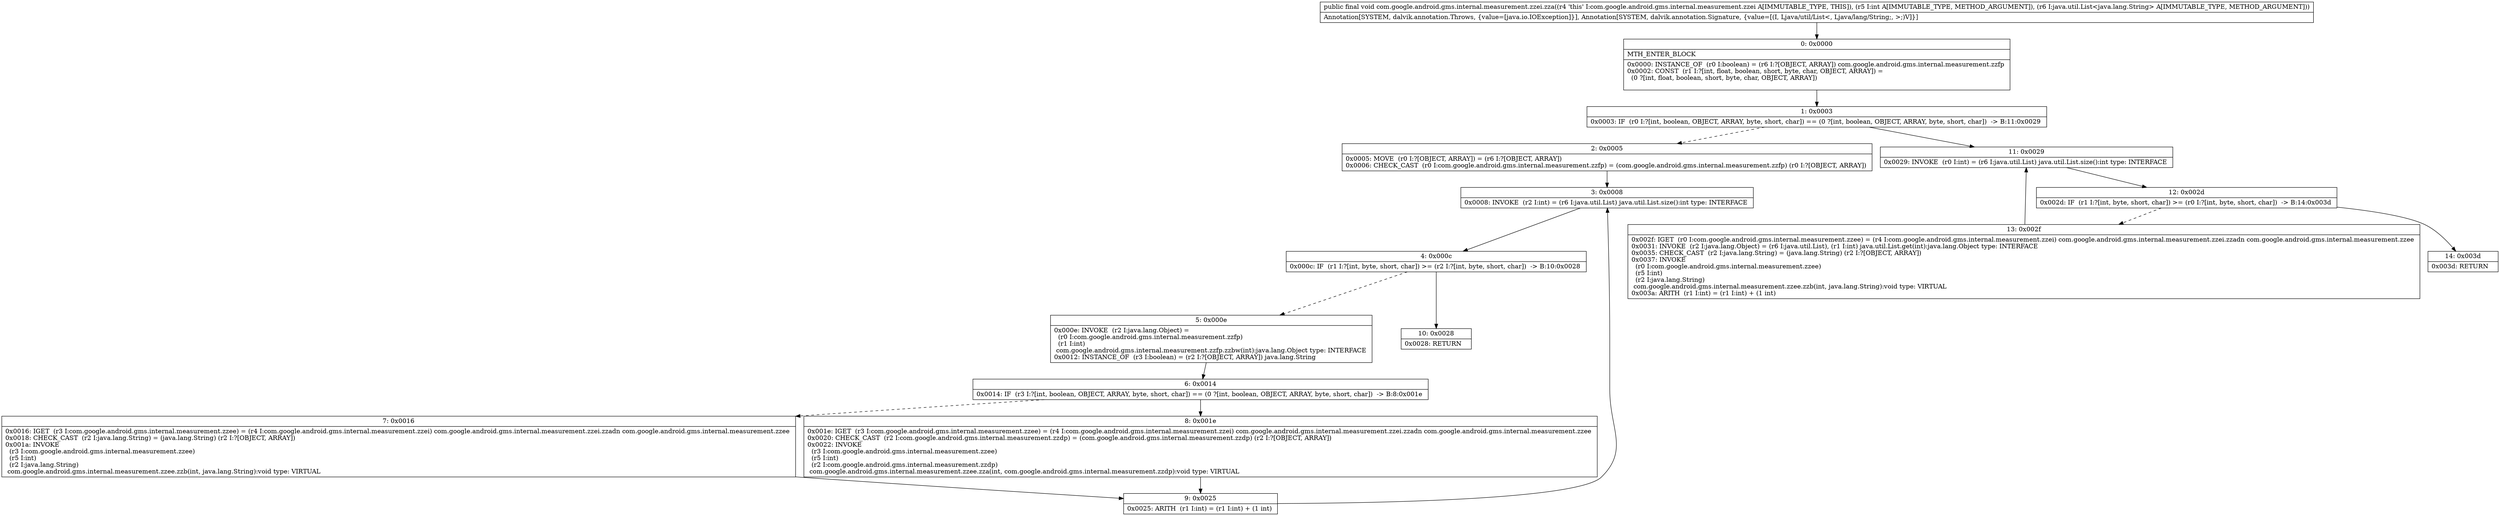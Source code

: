 digraph "CFG forcom.google.android.gms.internal.measurement.zzei.zza(ILjava\/util\/List;)V" {
Node_0 [shape=record,label="{0\:\ 0x0000|MTH_ENTER_BLOCK\l|0x0000: INSTANCE_OF  (r0 I:boolean) = (r6 I:?[OBJECT, ARRAY]) com.google.android.gms.internal.measurement.zzfp \l0x0002: CONST  (r1 I:?[int, float, boolean, short, byte, char, OBJECT, ARRAY]) = \l  (0 ?[int, float, boolean, short, byte, char, OBJECT, ARRAY])\l \l}"];
Node_1 [shape=record,label="{1\:\ 0x0003|0x0003: IF  (r0 I:?[int, boolean, OBJECT, ARRAY, byte, short, char]) == (0 ?[int, boolean, OBJECT, ARRAY, byte, short, char])  \-\> B:11:0x0029 \l}"];
Node_2 [shape=record,label="{2\:\ 0x0005|0x0005: MOVE  (r0 I:?[OBJECT, ARRAY]) = (r6 I:?[OBJECT, ARRAY]) \l0x0006: CHECK_CAST  (r0 I:com.google.android.gms.internal.measurement.zzfp) = (com.google.android.gms.internal.measurement.zzfp) (r0 I:?[OBJECT, ARRAY]) \l}"];
Node_3 [shape=record,label="{3\:\ 0x0008|0x0008: INVOKE  (r2 I:int) = (r6 I:java.util.List) java.util.List.size():int type: INTERFACE \l}"];
Node_4 [shape=record,label="{4\:\ 0x000c|0x000c: IF  (r1 I:?[int, byte, short, char]) \>= (r2 I:?[int, byte, short, char])  \-\> B:10:0x0028 \l}"];
Node_5 [shape=record,label="{5\:\ 0x000e|0x000e: INVOKE  (r2 I:java.lang.Object) = \l  (r0 I:com.google.android.gms.internal.measurement.zzfp)\l  (r1 I:int)\l com.google.android.gms.internal.measurement.zzfp.zzbw(int):java.lang.Object type: INTERFACE \l0x0012: INSTANCE_OF  (r3 I:boolean) = (r2 I:?[OBJECT, ARRAY]) java.lang.String \l}"];
Node_6 [shape=record,label="{6\:\ 0x0014|0x0014: IF  (r3 I:?[int, boolean, OBJECT, ARRAY, byte, short, char]) == (0 ?[int, boolean, OBJECT, ARRAY, byte, short, char])  \-\> B:8:0x001e \l}"];
Node_7 [shape=record,label="{7\:\ 0x0016|0x0016: IGET  (r3 I:com.google.android.gms.internal.measurement.zzee) = (r4 I:com.google.android.gms.internal.measurement.zzei) com.google.android.gms.internal.measurement.zzei.zzadn com.google.android.gms.internal.measurement.zzee \l0x0018: CHECK_CAST  (r2 I:java.lang.String) = (java.lang.String) (r2 I:?[OBJECT, ARRAY]) \l0x001a: INVOKE  \l  (r3 I:com.google.android.gms.internal.measurement.zzee)\l  (r5 I:int)\l  (r2 I:java.lang.String)\l com.google.android.gms.internal.measurement.zzee.zzb(int, java.lang.String):void type: VIRTUAL \l}"];
Node_8 [shape=record,label="{8\:\ 0x001e|0x001e: IGET  (r3 I:com.google.android.gms.internal.measurement.zzee) = (r4 I:com.google.android.gms.internal.measurement.zzei) com.google.android.gms.internal.measurement.zzei.zzadn com.google.android.gms.internal.measurement.zzee \l0x0020: CHECK_CAST  (r2 I:com.google.android.gms.internal.measurement.zzdp) = (com.google.android.gms.internal.measurement.zzdp) (r2 I:?[OBJECT, ARRAY]) \l0x0022: INVOKE  \l  (r3 I:com.google.android.gms.internal.measurement.zzee)\l  (r5 I:int)\l  (r2 I:com.google.android.gms.internal.measurement.zzdp)\l com.google.android.gms.internal.measurement.zzee.zza(int, com.google.android.gms.internal.measurement.zzdp):void type: VIRTUAL \l}"];
Node_9 [shape=record,label="{9\:\ 0x0025|0x0025: ARITH  (r1 I:int) = (r1 I:int) + (1 int) \l}"];
Node_10 [shape=record,label="{10\:\ 0x0028|0x0028: RETURN   \l}"];
Node_11 [shape=record,label="{11\:\ 0x0029|0x0029: INVOKE  (r0 I:int) = (r6 I:java.util.List) java.util.List.size():int type: INTERFACE \l}"];
Node_12 [shape=record,label="{12\:\ 0x002d|0x002d: IF  (r1 I:?[int, byte, short, char]) \>= (r0 I:?[int, byte, short, char])  \-\> B:14:0x003d \l}"];
Node_13 [shape=record,label="{13\:\ 0x002f|0x002f: IGET  (r0 I:com.google.android.gms.internal.measurement.zzee) = (r4 I:com.google.android.gms.internal.measurement.zzei) com.google.android.gms.internal.measurement.zzei.zzadn com.google.android.gms.internal.measurement.zzee \l0x0031: INVOKE  (r2 I:java.lang.Object) = (r6 I:java.util.List), (r1 I:int) java.util.List.get(int):java.lang.Object type: INTERFACE \l0x0035: CHECK_CAST  (r2 I:java.lang.String) = (java.lang.String) (r2 I:?[OBJECT, ARRAY]) \l0x0037: INVOKE  \l  (r0 I:com.google.android.gms.internal.measurement.zzee)\l  (r5 I:int)\l  (r2 I:java.lang.String)\l com.google.android.gms.internal.measurement.zzee.zzb(int, java.lang.String):void type: VIRTUAL \l0x003a: ARITH  (r1 I:int) = (r1 I:int) + (1 int) \l}"];
Node_14 [shape=record,label="{14\:\ 0x003d|0x003d: RETURN   \l}"];
MethodNode[shape=record,label="{public final void com.google.android.gms.internal.measurement.zzei.zza((r4 'this' I:com.google.android.gms.internal.measurement.zzei A[IMMUTABLE_TYPE, THIS]), (r5 I:int A[IMMUTABLE_TYPE, METHOD_ARGUMENT]), (r6 I:java.util.List\<java.lang.String\> A[IMMUTABLE_TYPE, METHOD_ARGUMENT]))  | Annotation[SYSTEM, dalvik.annotation.Throws, \{value=[java.io.IOException]\}], Annotation[SYSTEM, dalvik.annotation.Signature, \{value=[(I, Ljava\/util\/List\<, Ljava\/lang\/String;, \>;)V]\}]\l}"];
MethodNode -> Node_0;
Node_0 -> Node_1;
Node_1 -> Node_2[style=dashed];
Node_1 -> Node_11;
Node_2 -> Node_3;
Node_3 -> Node_4;
Node_4 -> Node_5[style=dashed];
Node_4 -> Node_10;
Node_5 -> Node_6;
Node_6 -> Node_7[style=dashed];
Node_6 -> Node_8;
Node_7 -> Node_9;
Node_8 -> Node_9;
Node_9 -> Node_3;
Node_11 -> Node_12;
Node_12 -> Node_13[style=dashed];
Node_12 -> Node_14;
Node_13 -> Node_11;
}

